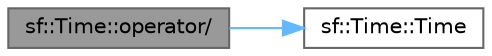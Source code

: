 digraph "sf::Time::operator/"
{
 // LATEX_PDF_SIZE
  bgcolor="transparent";
  edge [fontname=Helvetica,fontsize=10,labelfontname=Helvetica,labelfontsize=10];
  node [fontname=Helvetica,fontsize=10,shape=box,height=0.2,width=0.4];
  rankdir="LR";
  Node1 [id="Node000001",label="sf::Time::operator/",height=0.2,width=0.4,color="gray40", fillcolor="grey60", style="filled", fontcolor="black",tooltip="Overload of binary / operator to scale a time value."];
  Node1 -> Node2 [id="edge1_Node000001_Node000002",color="steelblue1",style="solid",tooltip=" "];
  Node2 [id="Node000002",label="sf::Time::Time",height=0.2,width=0.4,color="grey40", fillcolor="white", style="filled",URL="$classsf_1_1_time.html#acba0cfbc49e3a09a22a8e079eb67a05c",tooltip="Default constructor."];
}
